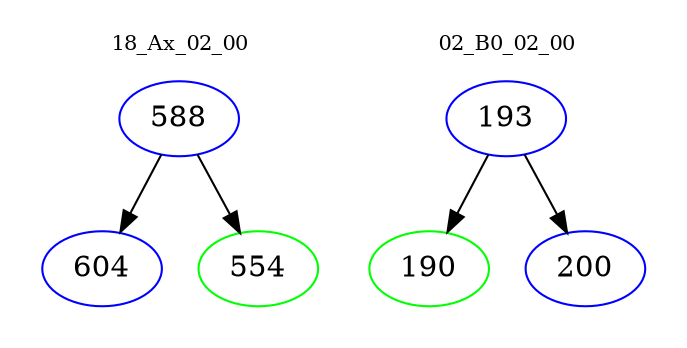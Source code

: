 digraph{
subgraph cluster_0 {
color = white
label = "18_Ax_02_00";
fontsize=10;
T0_588 [label="588", color="blue"]
T0_588 -> T0_604 [color="black"]
T0_604 [label="604", color="blue"]
T0_588 -> T0_554 [color="black"]
T0_554 [label="554", color="green"]
}
subgraph cluster_1 {
color = white
label = "02_B0_02_00";
fontsize=10;
T1_193 [label="193", color="blue"]
T1_193 -> T1_190 [color="black"]
T1_190 [label="190", color="green"]
T1_193 -> T1_200 [color="black"]
T1_200 [label="200", color="blue"]
}
}
